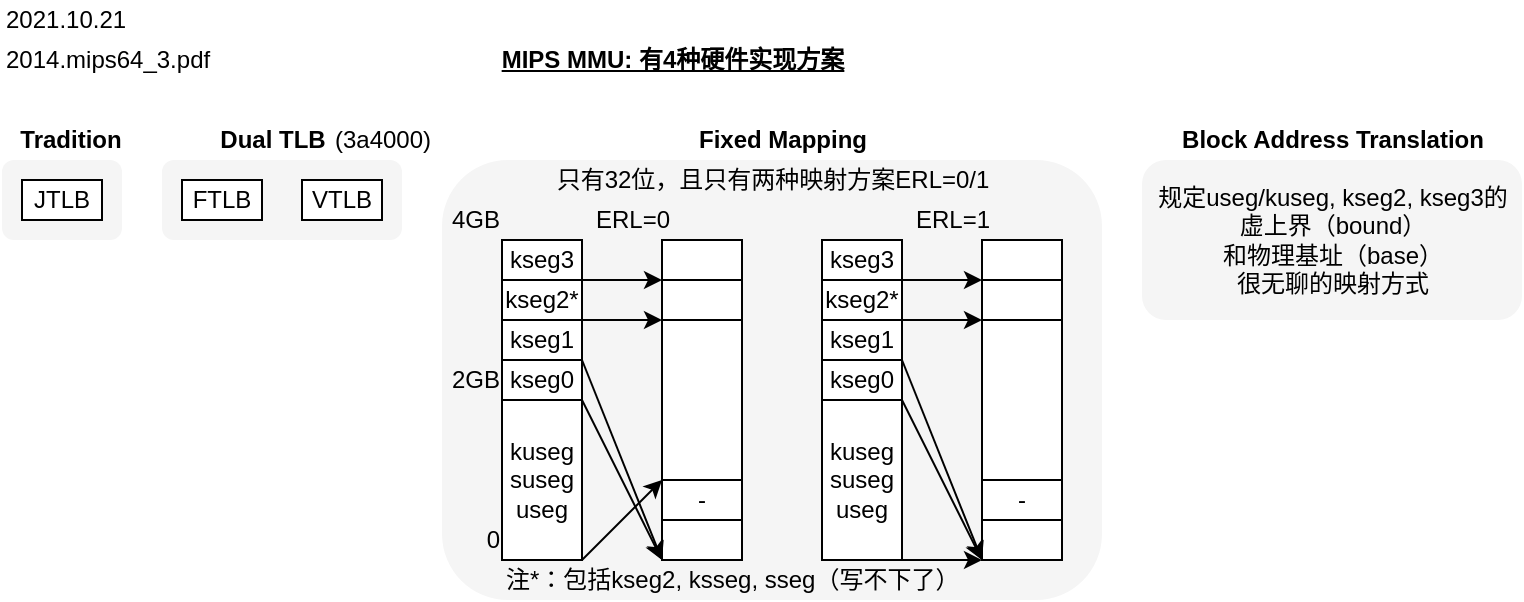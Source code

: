 <mxfile version="13.3.9" type="device"><diagram id="4GTcv2Qh8D6Vm27h1e7w" name="Page-1"><mxGraphModel dx="1024" dy="622" grid="1" gridSize="10" guides="0" tooltips="1" connect="1" arrows="1" fold="1" page="1" pageScale="1" pageWidth="827" pageHeight="1169" math="0" shadow="0"><root><mxCell id="0"/><mxCell id="1" parent="0"/><mxCell id="ZkDcKbXaL6TT0cevUiuf-52" value="" style="rounded=1;whiteSpace=wrap;html=1;fillColor=#f5f5f5;fontColor=#333333;strokeColor=none;" parent="1" vertex="1"><mxGeometry x="610" y="80" width="190" height="80" as="geometry"/></mxCell><mxCell id="ZkDcKbXaL6TT0cevUiuf-51" value="" style="rounded=1;whiteSpace=wrap;html=1;fillColor=#f5f5f5;fontColor=#333333;strokeColor=none;" parent="1" vertex="1"><mxGeometry x="260" y="80" width="330" height="220" as="geometry"/></mxCell><mxCell id="ZkDcKbXaL6TT0cevUiuf-50" value="" style="rounded=1;whiteSpace=wrap;html=1;fillColor=#f5f5f5;fontColor=#333333;strokeColor=none;" parent="1" vertex="1"><mxGeometry x="120" y="80" width="120" height="40" as="geometry"/></mxCell><mxCell id="ZkDcKbXaL6TT0cevUiuf-47" value="" style="rounded=1;whiteSpace=wrap;html=1;fillColor=#f5f5f5;fontColor=#333333;strokeColor=none;" parent="1" vertex="1"><mxGeometry x="40" y="80" width="60" height="40" as="geometry"/></mxCell><mxCell id="ZkDcKbXaL6TT0cevUiuf-1" value="JTLB" style="rounded=0;whiteSpace=wrap;html=1;" parent="1" vertex="1"><mxGeometry x="50" y="90" width="40" height="20" as="geometry"/></mxCell><mxCell id="ZkDcKbXaL6TT0cevUiuf-2" value="FTLB" style="rounded=0;whiteSpace=wrap;html=1;" parent="1" vertex="1"><mxGeometry x="130" y="90" width="40" height="20" as="geometry"/></mxCell><mxCell id="ZkDcKbXaL6TT0cevUiuf-3" value="VTLB" style="rounded=0;whiteSpace=wrap;html=1;" parent="1" vertex="1"><mxGeometry x="190" y="90" width="40" height="20" as="geometry"/></mxCell><mxCell id="ZkDcKbXaL6TT0cevUiuf-4" value="&lt;b&gt;&lt;u&gt;MIPS MMU: 有4种硬件实现方案&lt;/u&gt;&lt;/b&gt;" style="text;html=1;align=center;verticalAlign=middle;resizable=0;points=[];autosize=1;" parent="1" vertex="1"><mxGeometry x="280" y="20" width="190" height="20" as="geometry"/></mxCell><mxCell id="ZkDcKbXaL6TT0cevUiuf-5" value="&lt;b&gt;Fixed Mapping&lt;/b&gt;" style="text;html=1;align=center;verticalAlign=middle;resizable=0;points=[];autosize=1;" parent="1" vertex="1"><mxGeometry x="380" y="60" width="100" height="20" as="geometry"/></mxCell><mxCell id="ZkDcKbXaL6TT0cevUiuf-6" value="&lt;div&gt;&lt;span&gt;2014.mips64_3.pdf&lt;/span&gt;&lt;/div&gt;" style="text;html=1;align=left;verticalAlign=middle;resizable=0;points=[];autosize=1;" parent="1" vertex="1"><mxGeometry x="40" y="20" width="120" height="20" as="geometry"/></mxCell><mxCell id="ZkDcKbXaL6TT0cevUiuf-7" value="只有32位，且只有两种映射方案ERL=0/1" style="text;html=1;align=center;verticalAlign=middle;resizable=0;points=[];autosize=1;" parent="1" vertex="1"><mxGeometry x="310" y="80" width="230" height="20" as="geometry"/></mxCell><mxCell id="ZkDcKbXaL6TT0cevUiuf-8" value="kseg3" style="rounded=0;whiteSpace=wrap;html=1;" parent="1" vertex="1"><mxGeometry x="290" y="120" width="40" height="20" as="geometry"/></mxCell><mxCell id="ZkDcKbXaL6TT0cevUiuf-9" value="kseg2*" style="rounded=0;whiteSpace=wrap;html=1;fontStyle=0" parent="1" vertex="1"><mxGeometry x="290" y="140" width="40" height="20" as="geometry"/></mxCell><mxCell id="ZkDcKbXaL6TT0cevUiuf-10" value="kseg1" style="rounded=0;whiteSpace=wrap;html=1;fontStyle=0" parent="1" vertex="1"><mxGeometry x="290" y="160" width="40" height="20" as="geometry"/></mxCell><mxCell id="ZkDcKbXaL6TT0cevUiuf-11" value="kseg0" style="rounded=0;whiteSpace=wrap;html=1;fontStyle=0" parent="1" vertex="1"><mxGeometry x="290" y="180" width="40" height="20" as="geometry"/></mxCell><mxCell id="ZkDcKbXaL6TT0cevUiuf-12" value="kuseg&lt;br&gt;suseg&lt;br&gt;useg" style="rounded=0;whiteSpace=wrap;html=1;fontStyle=0" parent="1" vertex="1"><mxGeometry x="290" y="200" width="40" height="80" as="geometry"/></mxCell><mxCell id="ZkDcKbXaL6TT0cevUiuf-14" value="注*：包括kseg2, ksseg, sseg（写不下了）" style="text;html=1;align=left;verticalAlign=middle;resizable=0;points=[];autosize=1;" parent="1" vertex="1"><mxGeometry x="290" y="280" width="240" height="20" as="geometry"/></mxCell><mxCell id="ZkDcKbXaL6TT0cevUiuf-15" value="ERL=0" style="text;html=1;align=center;verticalAlign=middle;resizable=0;points=[];autosize=1;" parent="1" vertex="1"><mxGeometry x="330" y="100" width="50" height="20" as="geometry"/></mxCell><mxCell id="ZkDcKbXaL6TT0cevUiuf-16" value="" style="rounded=0;whiteSpace=wrap;html=1;" parent="1" vertex="1"><mxGeometry x="370" y="120" width="40" height="20" as="geometry"/></mxCell><mxCell id="ZkDcKbXaL6TT0cevUiuf-17" value="" style="rounded=0;whiteSpace=wrap;html=1;" parent="1" vertex="1"><mxGeometry x="370" y="140" width="40" height="20" as="geometry"/></mxCell><mxCell id="ZkDcKbXaL6TT0cevUiuf-18" value="" style="rounded=0;whiteSpace=wrap;html=1;" parent="1" vertex="1"><mxGeometry x="370" y="160" width="40" height="80" as="geometry"/></mxCell><mxCell id="ZkDcKbXaL6TT0cevUiuf-19" value="-" style="rounded=0;whiteSpace=wrap;html=1;" parent="1" vertex="1"><mxGeometry x="370" y="240" width="40" height="20" as="geometry"/></mxCell><mxCell id="ZkDcKbXaL6TT0cevUiuf-20" value="" style="rounded=0;whiteSpace=wrap;html=1;" parent="1" vertex="1"><mxGeometry x="370" y="260" width="40" height="20" as="geometry"/></mxCell><mxCell id="ZkDcKbXaL6TT0cevUiuf-21" value="" style="endArrow=classic;html=1;entryX=0;entryY=0;entryDx=0;entryDy=0;exitX=1;exitY=1;exitDx=0;exitDy=0;" parent="1" source="ZkDcKbXaL6TT0cevUiuf-12" target="ZkDcKbXaL6TT0cevUiuf-19" edge="1"><mxGeometry width="50" height="50" relative="1" as="geometry"><mxPoint x="140" y="290" as="sourcePoint"/><mxPoint x="190" y="240" as="targetPoint"/></mxGeometry></mxCell><mxCell id="ZkDcKbXaL6TT0cevUiuf-22" value="" style="endArrow=classic;html=1;entryX=0;entryY=1;entryDx=0;entryDy=0;exitX=1;exitY=0;exitDx=0;exitDy=0;" parent="1" source="ZkDcKbXaL6TT0cevUiuf-12" target="ZkDcKbXaL6TT0cevUiuf-20" edge="1"><mxGeometry width="50" height="50" relative="1" as="geometry"><mxPoint x="340" y="290" as="sourcePoint"/><mxPoint x="380" y="250" as="targetPoint"/></mxGeometry></mxCell><mxCell id="ZkDcKbXaL6TT0cevUiuf-23" value="" style="endArrow=classic;html=1;entryX=0;entryY=1;entryDx=0;entryDy=0;exitX=1;exitY=0;exitDx=0;exitDy=0;" parent="1" source="ZkDcKbXaL6TT0cevUiuf-11" target="ZkDcKbXaL6TT0cevUiuf-20" edge="1"><mxGeometry width="50" height="50" relative="1" as="geometry"><mxPoint x="340" y="210" as="sourcePoint"/><mxPoint x="380" y="290" as="targetPoint"/></mxGeometry></mxCell><mxCell id="ZkDcKbXaL6TT0cevUiuf-24" value="" style="endArrow=classic;html=1;entryX=0;entryY=1;entryDx=0;entryDy=0;exitX=1;exitY=1;exitDx=0;exitDy=0;" parent="1" source="ZkDcKbXaL6TT0cevUiuf-9" target="ZkDcKbXaL6TT0cevUiuf-17" edge="1"><mxGeometry width="50" height="50" relative="1" as="geometry"><mxPoint x="340" y="190" as="sourcePoint"/><mxPoint x="380" y="290" as="targetPoint"/></mxGeometry></mxCell><mxCell id="ZkDcKbXaL6TT0cevUiuf-25" value="" style="endArrow=classic;html=1;entryX=0;entryY=1;entryDx=0;entryDy=0;exitX=1;exitY=1;exitDx=0;exitDy=0;" parent="1" source="ZkDcKbXaL6TT0cevUiuf-8" target="ZkDcKbXaL6TT0cevUiuf-16" edge="1"><mxGeometry width="50" height="50" relative="1" as="geometry"><mxPoint x="340" y="170" as="sourcePoint"/><mxPoint x="380" y="170" as="targetPoint"/></mxGeometry></mxCell><mxCell id="ZkDcKbXaL6TT0cevUiuf-26" value="ERL=1" style="text;html=1;align=center;verticalAlign=middle;resizable=0;points=[];autosize=1;" parent="1" vertex="1"><mxGeometry x="490" y="100" width="50" height="20" as="geometry"/></mxCell><mxCell id="ZkDcKbXaL6TT0cevUiuf-27" value="kseg3" style="rounded=0;whiteSpace=wrap;html=1;" parent="1" vertex="1"><mxGeometry x="450" y="120" width="40" height="20" as="geometry"/></mxCell><mxCell id="ZkDcKbXaL6TT0cevUiuf-28" value="kseg2*" style="rounded=0;whiteSpace=wrap;html=1;fontStyle=0" parent="1" vertex="1"><mxGeometry x="450" y="140" width="40" height="20" as="geometry"/></mxCell><mxCell id="ZkDcKbXaL6TT0cevUiuf-29" value="kseg1" style="rounded=0;whiteSpace=wrap;html=1;fontStyle=0" parent="1" vertex="1"><mxGeometry x="450" y="160" width="40" height="20" as="geometry"/></mxCell><mxCell id="ZkDcKbXaL6TT0cevUiuf-30" value="kseg0" style="rounded=0;whiteSpace=wrap;html=1;fontStyle=0" parent="1" vertex="1"><mxGeometry x="450" y="180" width="40" height="20" as="geometry"/></mxCell><mxCell id="ZkDcKbXaL6TT0cevUiuf-31" value="kuseg&lt;br&gt;suseg&lt;br&gt;useg" style="rounded=0;whiteSpace=wrap;html=1;fontStyle=0" parent="1" vertex="1"><mxGeometry x="450" y="200" width="40" height="80" as="geometry"/></mxCell><mxCell id="ZkDcKbXaL6TT0cevUiuf-32" value="" style="rounded=0;whiteSpace=wrap;html=1;" parent="1" vertex="1"><mxGeometry x="530" y="120" width="40" height="20" as="geometry"/></mxCell><mxCell id="ZkDcKbXaL6TT0cevUiuf-33" value="" style="rounded=0;whiteSpace=wrap;html=1;" parent="1" vertex="1"><mxGeometry x="530" y="140" width="40" height="20" as="geometry"/></mxCell><mxCell id="ZkDcKbXaL6TT0cevUiuf-34" value="" style="rounded=0;whiteSpace=wrap;html=1;" parent="1" vertex="1"><mxGeometry x="530" y="160" width="40" height="80" as="geometry"/></mxCell><mxCell id="ZkDcKbXaL6TT0cevUiuf-35" value="-" style="rounded=0;whiteSpace=wrap;html=1;" parent="1" vertex="1"><mxGeometry x="530" y="240" width="40" height="20" as="geometry"/></mxCell><mxCell id="ZkDcKbXaL6TT0cevUiuf-36" value="" style="rounded=0;whiteSpace=wrap;html=1;" parent="1" vertex="1"><mxGeometry x="530" y="260" width="40" height="20" as="geometry"/></mxCell><mxCell id="ZkDcKbXaL6TT0cevUiuf-37" value="" style="endArrow=classic;html=1;entryX=0;entryY=1;entryDx=0;entryDy=0;exitX=1;exitY=1;exitDx=0;exitDy=0;" parent="1" source="ZkDcKbXaL6TT0cevUiuf-31" target="ZkDcKbXaL6TT0cevUiuf-36" edge="1"><mxGeometry width="50" height="50" relative="1" as="geometry"><mxPoint x="300" y="290" as="sourcePoint"/><mxPoint x="350" y="240" as="targetPoint"/></mxGeometry></mxCell><mxCell id="ZkDcKbXaL6TT0cevUiuf-38" value="" style="endArrow=classic;html=1;entryX=0;entryY=1;entryDx=0;entryDy=0;exitX=1;exitY=0;exitDx=0;exitDy=0;" parent="1" source="ZkDcKbXaL6TT0cevUiuf-31" target="ZkDcKbXaL6TT0cevUiuf-36" edge="1"><mxGeometry width="50" height="50" relative="1" as="geometry"><mxPoint x="500" y="290" as="sourcePoint"/><mxPoint x="540" y="250" as="targetPoint"/></mxGeometry></mxCell><mxCell id="ZkDcKbXaL6TT0cevUiuf-39" value="" style="endArrow=classic;html=1;entryX=0;entryY=1;entryDx=0;entryDy=0;exitX=1;exitY=0;exitDx=0;exitDy=0;" parent="1" source="ZkDcKbXaL6TT0cevUiuf-30" target="ZkDcKbXaL6TT0cevUiuf-36" edge="1"><mxGeometry width="50" height="50" relative="1" as="geometry"><mxPoint x="500" y="210" as="sourcePoint"/><mxPoint x="540" y="290" as="targetPoint"/></mxGeometry></mxCell><mxCell id="ZkDcKbXaL6TT0cevUiuf-40" value="" style="endArrow=classic;html=1;entryX=0;entryY=1;entryDx=0;entryDy=0;exitX=1;exitY=1;exitDx=0;exitDy=0;" parent="1" source="ZkDcKbXaL6TT0cevUiuf-28" target="ZkDcKbXaL6TT0cevUiuf-33" edge="1"><mxGeometry width="50" height="50" relative="1" as="geometry"><mxPoint x="500" y="190" as="sourcePoint"/><mxPoint x="540" y="290" as="targetPoint"/></mxGeometry></mxCell><mxCell id="ZkDcKbXaL6TT0cevUiuf-41" value="" style="endArrow=classic;html=1;entryX=0;entryY=1;entryDx=0;entryDy=0;exitX=1;exitY=1;exitDx=0;exitDy=0;" parent="1" source="ZkDcKbXaL6TT0cevUiuf-27" target="ZkDcKbXaL6TT0cevUiuf-32" edge="1"><mxGeometry width="50" height="50" relative="1" as="geometry"><mxPoint x="500" y="170" as="sourcePoint"/><mxPoint x="540" y="170" as="targetPoint"/></mxGeometry></mxCell><mxCell id="ZkDcKbXaL6TT0cevUiuf-42" value="0" style="text;html=1;align=right;verticalAlign=middle;resizable=0;points=[];autosize=1;" parent="1" vertex="1"><mxGeometry x="270" y="260" width="20" height="20" as="geometry"/></mxCell><mxCell id="ZkDcKbXaL6TT0cevUiuf-43" value="2GB" style="text;html=1;align=right;verticalAlign=middle;resizable=0;points=[];autosize=1;" parent="1" vertex="1"><mxGeometry x="250" y="180" width="40" height="20" as="geometry"/></mxCell><mxCell id="ZkDcKbXaL6TT0cevUiuf-44" value="4GB" style="text;html=1;align=right;verticalAlign=middle;resizable=0;points=[];autosize=1;" parent="1" vertex="1"><mxGeometry x="250" y="100" width="40" height="20" as="geometry"/></mxCell><mxCell id="ZkDcKbXaL6TT0cevUiuf-45" value="&lt;b&gt;Block Address Translation&lt;/b&gt;" style="text;html=1;align=center;verticalAlign=middle;resizable=0;points=[];autosize=1;" parent="1" vertex="1"><mxGeometry x="620" y="60" width="170" height="20" as="geometry"/></mxCell><mxCell id="ZkDcKbXaL6TT0cevUiuf-46" value="规定useg/kuseg, kseg2, kseg3的&lt;br&gt;虚上界（bound）&lt;br&gt;和物理基址（base）&lt;br&gt;很无聊的映射方式" style="text;html=1;align=center;verticalAlign=middle;resizable=0;points=[];autosize=1;" parent="1" vertex="1"><mxGeometry x="610" y="90" width="190" height="60" as="geometry"/></mxCell><mxCell id="ZkDcKbXaL6TT0cevUiuf-48" value="&lt;b&gt;Dual TLB&lt;/b&gt;" style="text;html=1;align=center;verticalAlign=middle;resizable=0;points=[];autosize=1;" parent="1" vertex="1"><mxGeometry x="140" y="60" width="70" height="20" as="geometry"/></mxCell><mxCell id="ZkDcKbXaL6TT0cevUiuf-49" value="&lt;b&gt;Tradition&lt;/b&gt;" style="text;html=1;align=center;verticalAlign=middle;resizable=0;points=[];autosize=1;" parent="1" vertex="1"><mxGeometry x="39" y="60" width="70" height="20" as="geometry"/></mxCell><mxCell id="ZkDcKbXaL6TT0cevUiuf-53" value="(3a4000)" style="text;html=1;align=center;verticalAlign=middle;resizable=0;points=[];autosize=1;" parent="1" vertex="1"><mxGeometry x="200" y="60" width="60" height="20" as="geometry"/></mxCell><mxCell id="D9YPMhmiQNSjXGx4v2_s-1" value="2021.10.21" style="text;html=1;align=left;verticalAlign=middle;resizable=0;points=[];autosize=1;" vertex="1" parent="1"><mxGeometry x="40" width="80" height="20" as="geometry"/></mxCell></root></mxGraphModel></diagram></mxfile>